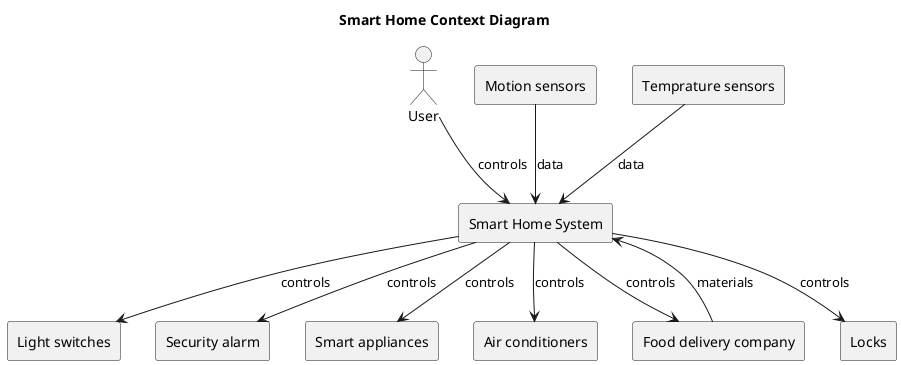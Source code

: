 @startuml homecontext
title Smart Home Context Diagram

actor User as U

rectangle "Smart Home System" as sys
rectangle "Motion sensors" as msen
rectangle "Light switches" as light
rectangle "Temprature sensors" as tsen
rectangle "Security alarm" as alarm
rectangle "Smart appliances" as appli
rectangle "Air conditioners" as condi
rectangle "Food delivery company" as food
rectangle "Locks" as lock

sys --> condi : controls

sys --> appli : controls

U --> sys : controls

sys --> light : controls

sys --> lock : controls

msen --> sys : data

tsen --> sys : data

sys --> alarm : controls

sys --> food : controls

food --> sys : materials

@enduml